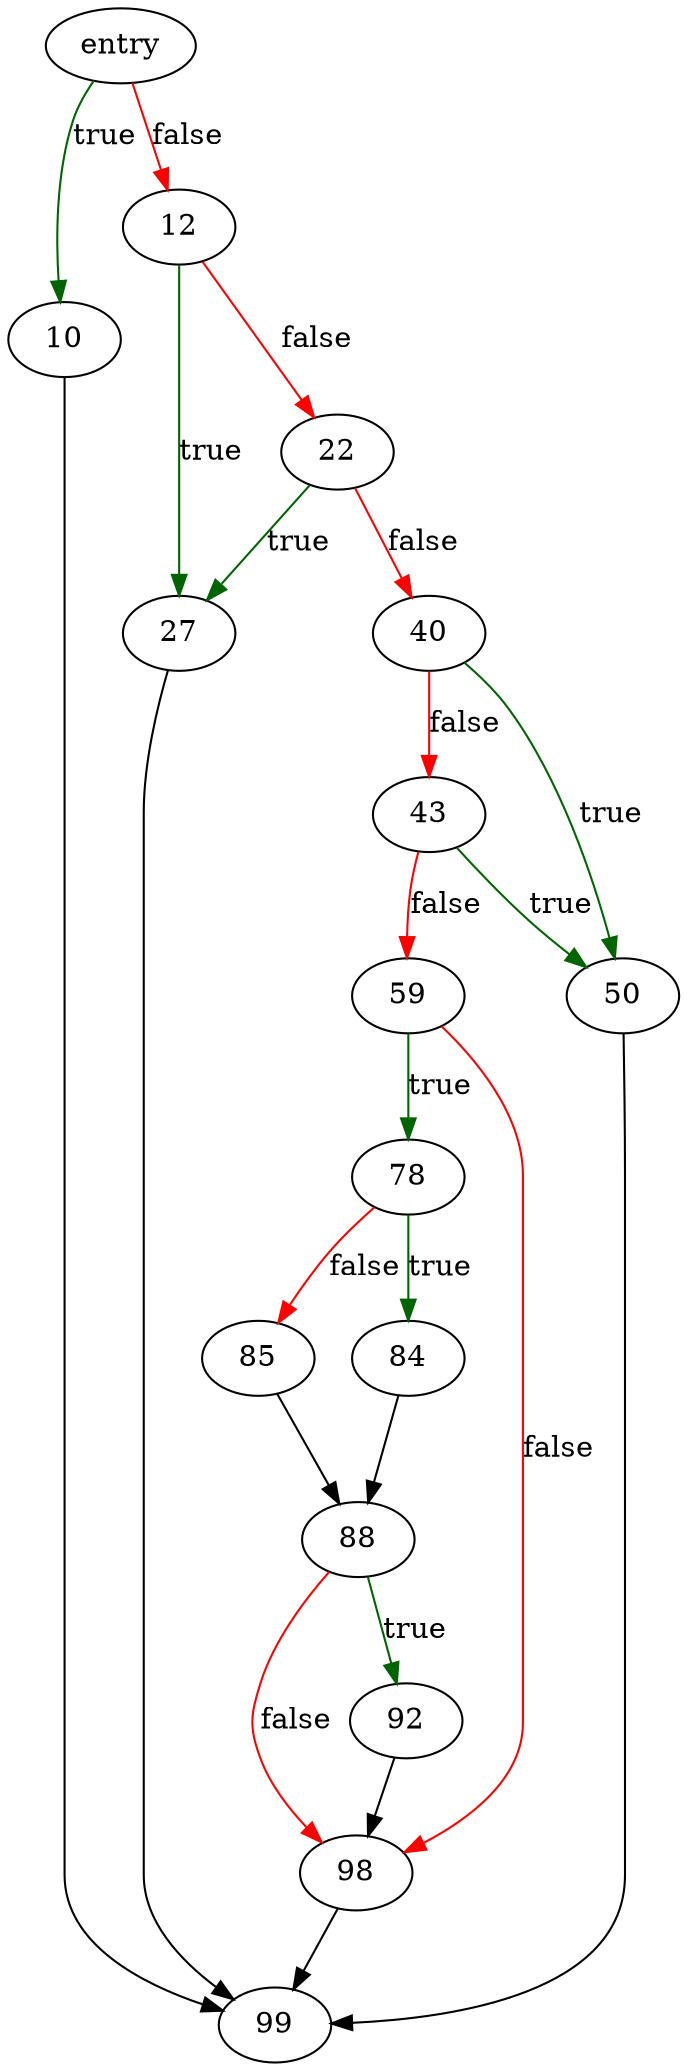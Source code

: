 digraph "vdbeUnbind" {
	// Node definitions.
	2 [label=entry];
	10;
	12;
	22;
	27;
	40;
	43;
	50;
	59;
	78;
	84;
	85;
	88;
	92;
	98;
	99;

	// Edge definitions.
	2 -> 10 [
		color=darkgreen
		label=true
	];
	2 -> 12 [
		color=red
		label=false
	];
	10 -> 99;
	12 -> 22 [
		color=red
		label=false
	];
	12 -> 27 [
		color=darkgreen
		label=true
	];
	22 -> 27 [
		color=darkgreen
		label=true
	];
	22 -> 40 [
		color=red
		label=false
	];
	27 -> 99;
	40 -> 43 [
		color=red
		label=false
	];
	40 -> 50 [
		color=darkgreen
		label=true
	];
	43 -> 50 [
		color=darkgreen
		label=true
	];
	43 -> 59 [
		color=red
		label=false
	];
	50 -> 99;
	59 -> 78 [
		color=darkgreen
		label=true
	];
	59 -> 98 [
		color=red
		label=false
	];
	78 -> 84 [
		color=darkgreen
		label=true
	];
	78 -> 85 [
		color=red
		label=false
	];
	84 -> 88;
	85 -> 88;
	88 -> 92 [
		color=darkgreen
		label=true
	];
	88 -> 98 [
		color=red
		label=false
	];
	92 -> 98;
	98 -> 99;
}